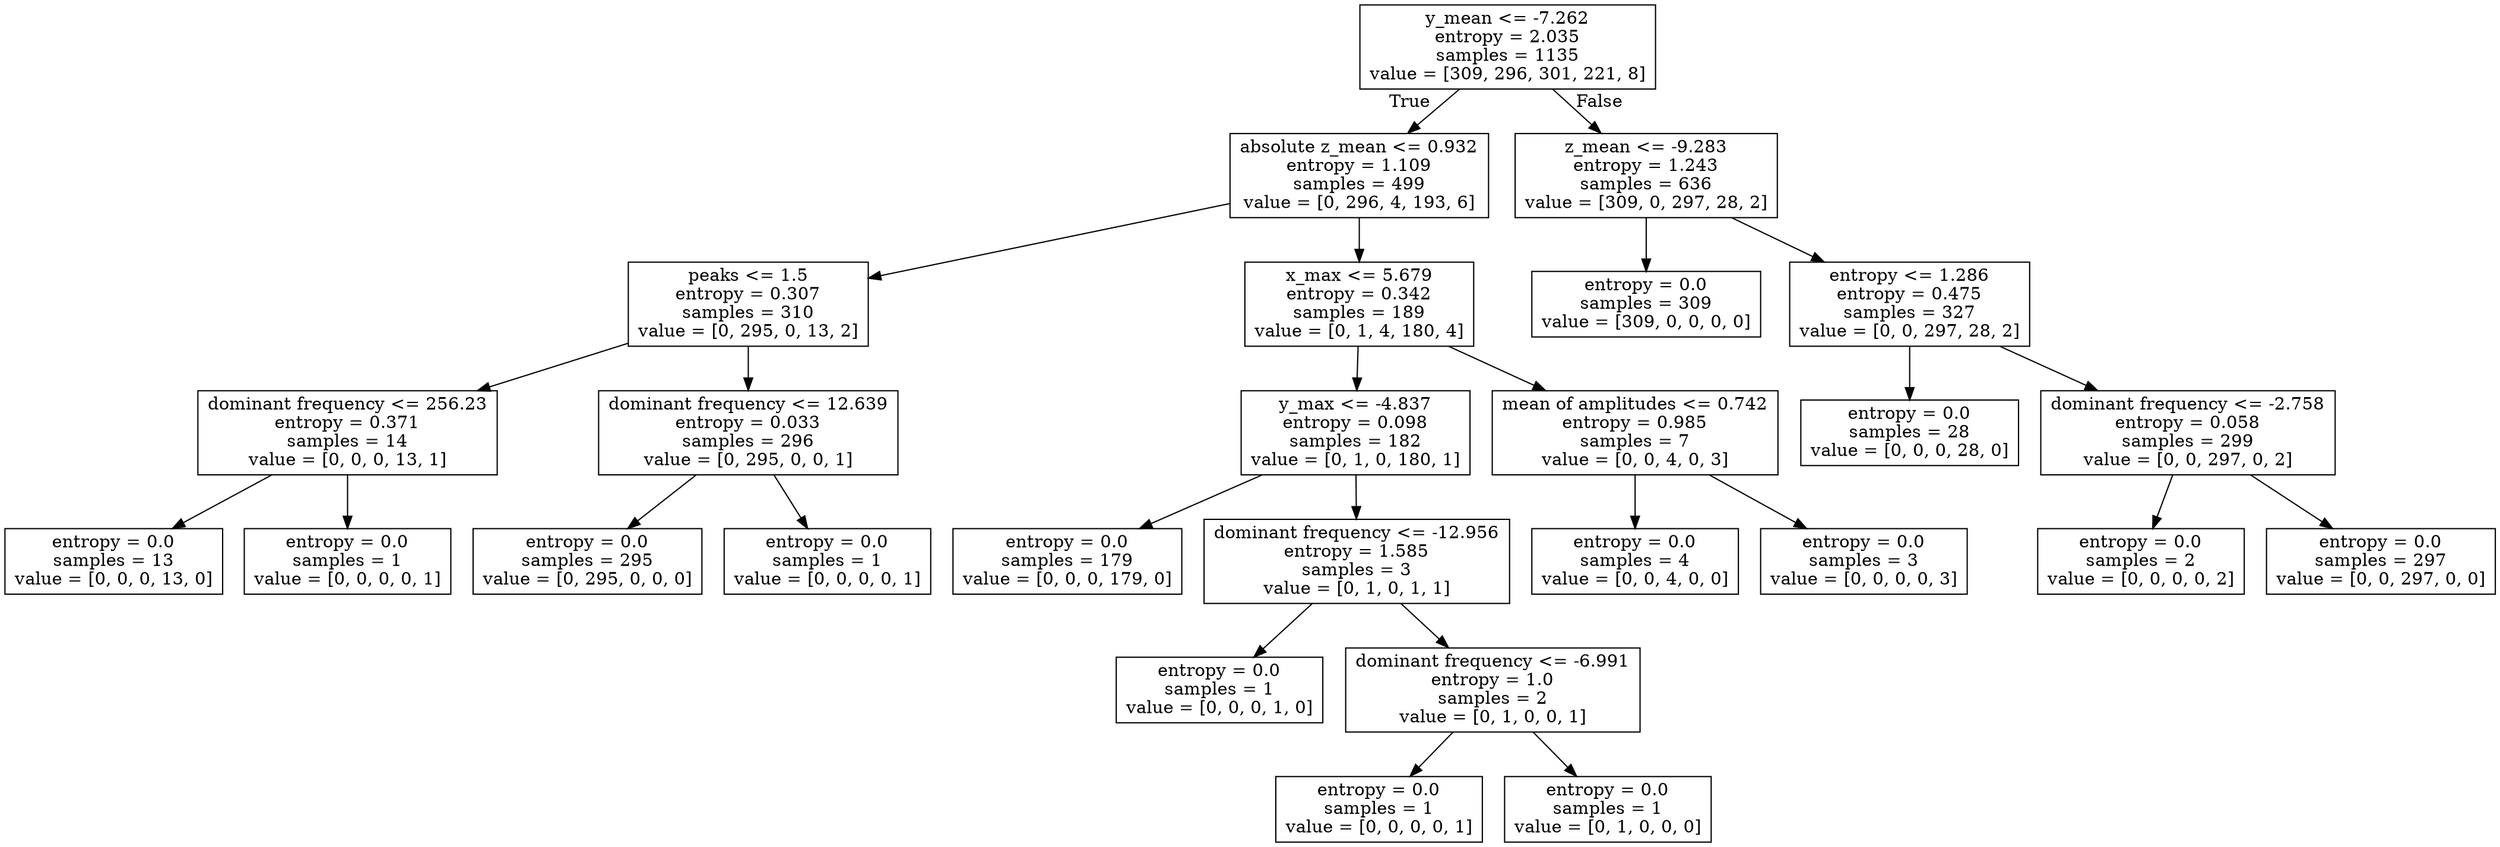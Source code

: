 digraph Tree {
node [shape=box] ;
0 [label="y_mean <= -7.262\nentropy = 2.035\nsamples = 1135\nvalue = [309, 296, 301, 221, 8]"] ;
1 [label="absolute z_mean <= 0.932\nentropy = 1.109\nsamples = 499\nvalue = [0, 296, 4, 193, 6]"] ;
0 -> 1 [labeldistance=2.5, labelangle=45, headlabel="True"] ;
2 [label="peaks <= 1.5\nentropy = 0.307\nsamples = 310\nvalue = [0, 295, 0, 13, 2]"] ;
1 -> 2 ;
3 [label="dominant frequency <= 256.23\nentropy = 0.371\nsamples = 14\nvalue = [0, 0, 0, 13, 1]"] ;
2 -> 3 ;
4 [label="entropy = 0.0\nsamples = 13\nvalue = [0, 0, 0, 13, 0]"] ;
3 -> 4 ;
5 [label="entropy = 0.0\nsamples = 1\nvalue = [0, 0, 0, 0, 1]"] ;
3 -> 5 ;
6 [label="dominant frequency <= 12.639\nentropy = 0.033\nsamples = 296\nvalue = [0, 295, 0, 0, 1]"] ;
2 -> 6 ;
7 [label="entropy = 0.0\nsamples = 295\nvalue = [0, 295, 0, 0, 0]"] ;
6 -> 7 ;
8 [label="entropy = 0.0\nsamples = 1\nvalue = [0, 0, 0, 0, 1]"] ;
6 -> 8 ;
9 [label="x_max <= 5.679\nentropy = 0.342\nsamples = 189\nvalue = [0, 1, 4, 180, 4]"] ;
1 -> 9 ;
10 [label="y_max <= -4.837\nentropy = 0.098\nsamples = 182\nvalue = [0, 1, 0, 180, 1]"] ;
9 -> 10 ;
11 [label="entropy = 0.0\nsamples = 179\nvalue = [0, 0, 0, 179, 0]"] ;
10 -> 11 ;
12 [label="dominant frequency <= -12.956\nentropy = 1.585\nsamples = 3\nvalue = [0, 1, 0, 1, 1]"] ;
10 -> 12 ;
13 [label="entropy = 0.0\nsamples = 1\nvalue = [0, 0, 0, 1, 0]"] ;
12 -> 13 ;
14 [label="dominant frequency <= -6.991\nentropy = 1.0\nsamples = 2\nvalue = [0, 1, 0, 0, 1]"] ;
12 -> 14 ;
15 [label="entropy = 0.0\nsamples = 1\nvalue = [0, 0, 0, 0, 1]"] ;
14 -> 15 ;
16 [label="entropy = 0.0\nsamples = 1\nvalue = [0, 1, 0, 0, 0]"] ;
14 -> 16 ;
17 [label="mean of amplitudes <= 0.742\nentropy = 0.985\nsamples = 7\nvalue = [0, 0, 4, 0, 3]"] ;
9 -> 17 ;
18 [label="entropy = 0.0\nsamples = 4\nvalue = [0, 0, 4, 0, 0]"] ;
17 -> 18 ;
19 [label="entropy = 0.0\nsamples = 3\nvalue = [0, 0, 0, 0, 3]"] ;
17 -> 19 ;
20 [label="z_mean <= -9.283\nentropy = 1.243\nsamples = 636\nvalue = [309, 0, 297, 28, 2]"] ;
0 -> 20 [labeldistance=2.5, labelangle=-45, headlabel="False"] ;
21 [label="entropy = 0.0\nsamples = 309\nvalue = [309, 0, 0, 0, 0]"] ;
20 -> 21 ;
22 [label="entropy <= 1.286\nentropy = 0.475\nsamples = 327\nvalue = [0, 0, 297, 28, 2]"] ;
20 -> 22 ;
23 [label="entropy = 0.0\nsamples = 28\nvalue = [0, 0, 0, 28, 0]"] ;
22 -> 23 ;
24 [label="dominant frequency <= -2.758\nentropy = 0.058\nsamples = 299\nvalue = [0, 0, 297, 0, 2]"] ;
22 -> 24 ;
25 [label="entropy = 0.0\nsamples = 2\nvalue = [0, 0, 0, 0, 2]"] ;
24 -> 25 ;
26 [label="entropy = 0.0\nsamples = 297\nvalue = [0, 0, 297, 0, 0]"] ;
24 -> 26 ;
}